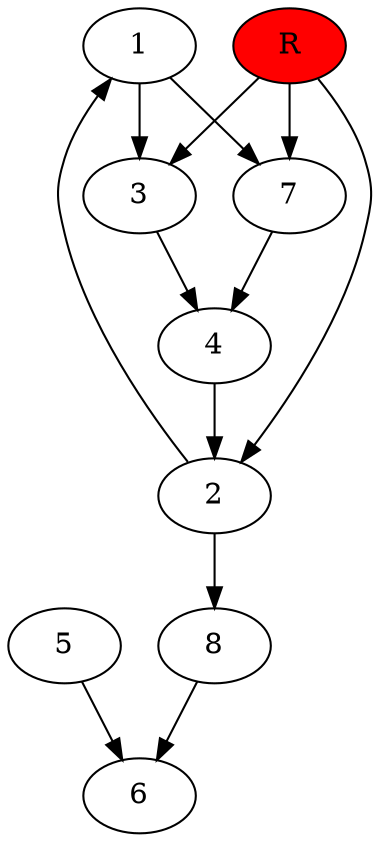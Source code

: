 digraph prb26452 {
	1
	2
	3
	4
	5
	6
	7
	8
	R [fillcolor="#ff0000" style=filled]
	1 -> 3
	1 -> 7
	2 -> 1
	2 -> 8
	3 -> 4
	4 -> 2
	5 -> 6
	7 -> 4
	8 -> 6
	R -> 2
	R -> 3
	R -> 7
}
